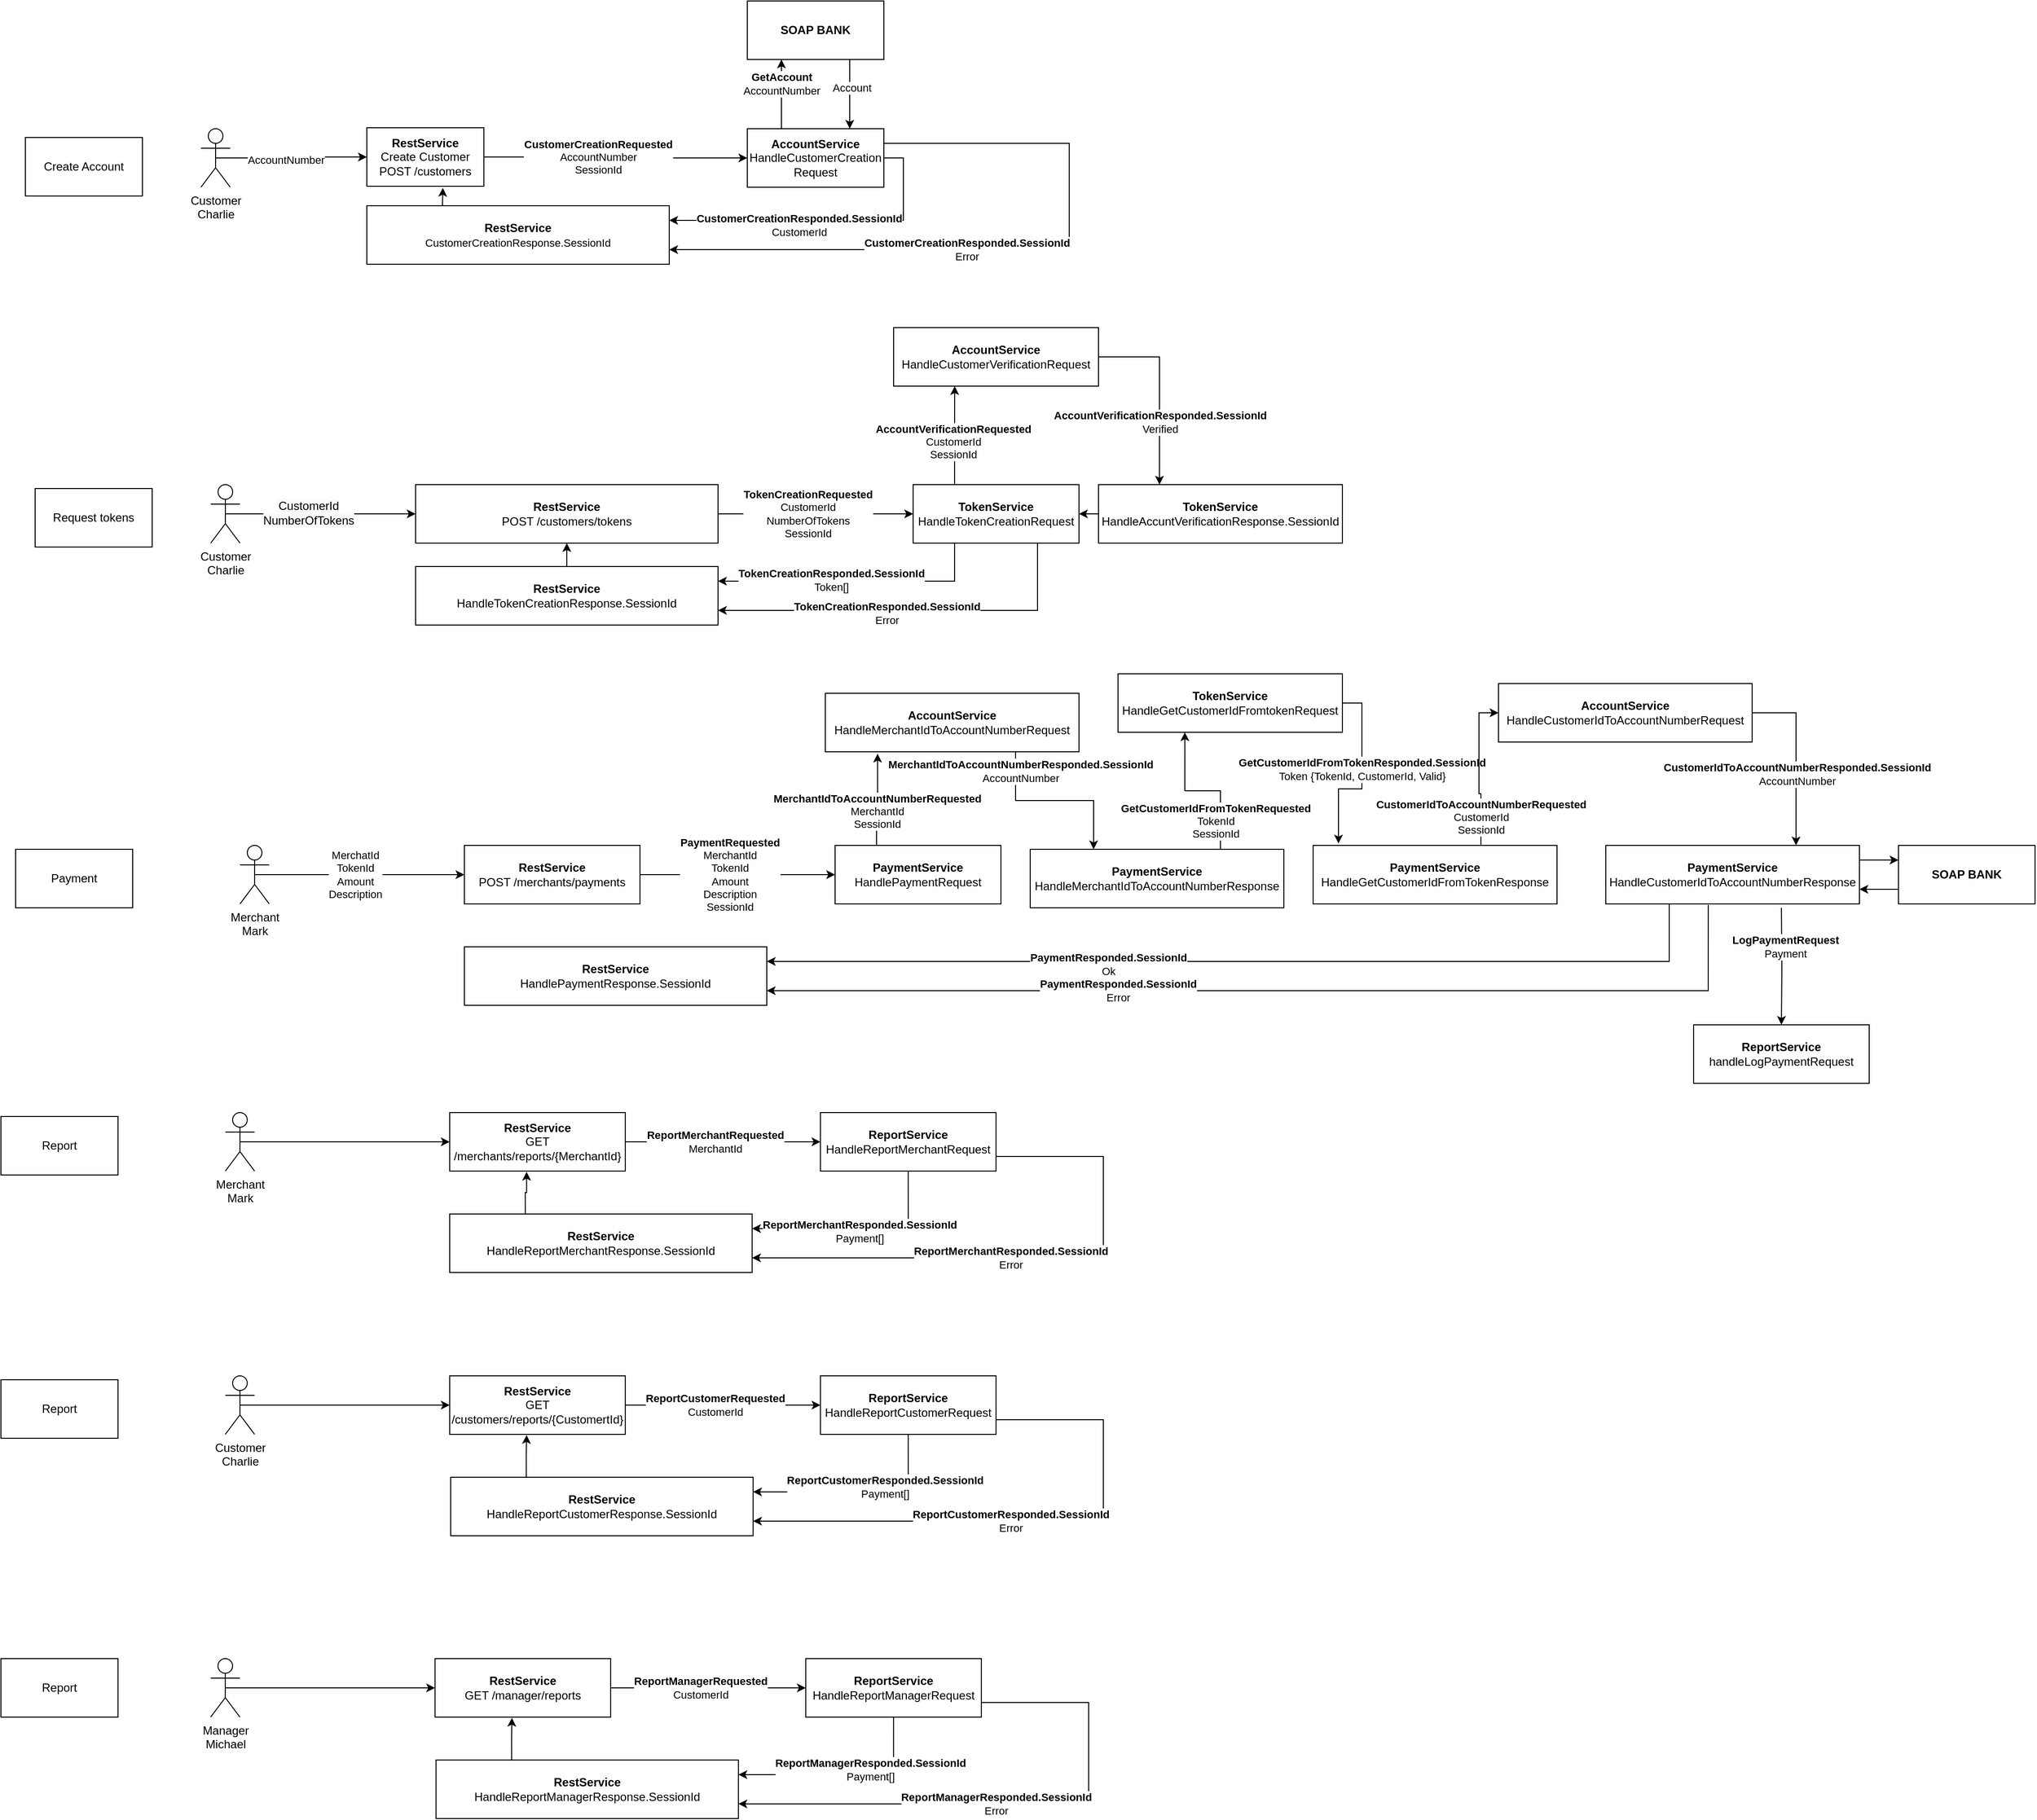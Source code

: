 <mxfile version="16.4.0" type="device" pages="2"><diagram id="B-tO2Gpn6sbbD3hpgvYy" name="Page-1"><mxGraphModel dx="2522" dy="901" grid="1" gridSize="10" guides="1" tooltips="1" connect="1" arrows="1" fold="1" page="1" pageScale="1" pageWidth="1100" pageHeight="850" math="0" shadow="0"><root><mxCell id="0"/><mxCell id="1" parent="0"/><mxCell id="RyTkmP72of4yGlejOALB-6" style="edgeStyle=orthogonalEdgeStyle;rounded=0;orthogonalLoop=1;jettySize=auto;html=1;exitX=0.5;exitY=0.5;exitDx=0;exitDy=0;exitPerimeter=0;entryX=0;entryY=0.5;entryDx=0;entryDy=0;" parent="1" source="RyTkmP72of4yGlejOALB-1" target="RyTkmP72of4yGlejOALB-5" edge="1"><mxGeometry relative="1" as="geometry"/></mxCell><mxCell id="RyTkmP72of4yGlejOALB-7" value="AccountNumber" style="edgeLabel;html=1;align=center;verticalAlign=middle;resizable=0;points=[];" parent="RyTkmP72of4yGlejOALB-6" vertex="1" connectable="0"><mxGeometry x="-0.08" y="-2" relative="1" as="geometry"><mxPoint as="offset"/></mxGeometry></mxCell><mxCell id="RyTkmP72of4yGlejOALB-1" value="Customer&lt;br&gt;Charlie" style="shape=umlActor;verticalLabelPosition=bottom;verticalAlign=top;html=1;outlineConnect=0;" parent="1" vertex="1"><mxGeometry x="-800" y="161" width="30" height="60" as="geometry"/></mxCell><mxCell id="RyTkmP72of4yGlejOALB-9" style="edgeStyle=orthogonalEdgeStyle;rounded=0;orthogonalLoop=1;jettySize=auto;html=1;exitX=1;exitY=0.5;exitDx=0;exitDy=0;entryX=0;entryY=0.5;entryDx=0;entryDy=0;" parent="1" source="RyTkmP72of4yGlejOALB-5" target="RyTkmP72of4yGlejOALB-8" edge="1"><mxGeometry relative="1" as="geometry"/></mxCell><mxCell id="RyTkmP72of4yGlejOALB-10" value="&lt;b&gt;CustomerCreationRequested&lt;/b&gt;&lt;br&gt;AccountNumber&lt;br&gt;SessionId" style="edgeLabel;html=1;align=center;verticalAlign=middle;resizable=0;points=[];" parent="RyTkmP72of4yGlejOALB-9" vertex="1" connectable="0"><mxGeometry x="-0.3" relative="1" as="geometry"><mxPoint x="22" as="offset"/></mxGeometry></mxCell><mxCell id="RyTkmP72of4yGlejOALB-5" value="&lt;b&gt;RestService&lt;/b&gt;&lt;br&gt;Create Customer&lt;br&gt;POST /customers" style="rounded=0;whiteSpace=wrap;html=1;" parent="1" vertex="1"><mxGeometry x="-630" y="160" width="120" height="60" as="geometry"/></mxCell><mxCell id="RyTkmP72of4yGlejOALB-12" style="edgeStyle=orthogonalEdgeStyle;rounded=0;orthogonalLoop=1;jettySize=auto;html=1;exitX=0.25;exitY=0;exitDx=0;exitDy=0;entryX=0.25;entryY=1;entryDx=0;entryDy=0;" parent="1" source="RyTkmP72of4yGlejOALB-8" target="RyTkmP72of4yGlejOALB-11" edge="1"><mxGeometry relative="1" as="geometry"/></mxCell><mxCell id="RyTkmP72of4yGlejOALB-14" value="&lt;b&gt;GetAccount&lt;/b&gt;&lt;br&gt;AccountNumber" style="edgeLabel;html=1;align=center;verticalAlign=middle;resizable=0;points=[];" parent="RyTkmP72of4yGlejOALB-12" vertex="1" connectable="0"><mxGeometry x="0.315" relative="1" as="geometry"><mxPoint as="offset"/></mxGeometry></mxCell><mxCell id="RyTkmP72of4yGlejOALB-16" style="edgeStyle=orthogonalEdgeStyle;rounded=0;orthogonalLoop=1;jettySize=auto;html=1;exitX=1;exitY=0.5;exitDx=0;exitDy=0;entryX=1;entryY=0.25;entryDx=0;entryDy=0;" parent="1" source="RyTkmP72of4yGlejOALB-8" target="RyTkmP72of4yGlejOALB-68" edge="1"><mxGeometry relative="1" as="geometry"><Array as="points"><mxPoint x="-80" y="191"/><mxPoint x="-80" y="255"/></Array></mxGeometry></mxCell><mxCell id="RyTkmP72of4yGlejOALB-17" value="&lt;b&gt;CustomerCreationResponded.SessionId&lt;br&gt;&lt;/b&gt;CustomerId" style="edgeLabel;html=1;align=center;verticalAlign=middle;resizable=0;points=[];" parent="RyTkmP72of4yGlejOALB-16" vertex="1" connectable="0"><mxGeometry x="0.179" y="5" relative="1" as="geometry"><mxPoint as="offset"/></mxGeometry></mxCell><mxCell id="RyTkmP72of4yGlejOALB-18" style="edgeStyle=orthogonalEdgeStyle;rounded=0;orthogonalLoop=1;jettySize=auto;html=1;exitX=1;exitY=0.25;exitDx=0;exitDy=0;entryX=1;entryY=0.75;entryDx=0;entryDy=0;" parent="1" source="RyTkmP72of4yGlejOALB-8" target="RyTkmP72of4yGlejOALB-68" edge="1"><mxGeometry relative="1" as="geometry"><Array as="points"><mxPoint x="90" y="176"/><mxPoint x="90" y="285"/></Array></mxGeometry></mxCell><mxCell id="RyTkmP72of4yGlejOALB-19" value="&lt;b&gt;CustomerCreationResponded.SessionId&lt;br&gt;&lt;/b&gt;Error" style="edgeLabel;html=1;align=center;verticalAlign=middle;resizable=0;points=[];" parent="RyTkmP72of4yGlejOALB-18" vertex="1" connectable="0"><mxGeometry x="0.168" y="-1" relative="1" as="geometry"><mxPoint x="10" y="1" as="offset"/></mxGeometry></mxCell><mxCell id="RyTkmP72of4yGlejOALB-8" value="&lt;b&gt;AccountService&lt;br&gt;&lt;/b&gt;HandleCustomerCreation&lt;br&gt;Request" style="rounded=0;whiteSpace=wrap;html=1;" parent="1" vertex="1"><mxGeometry x="-240" y="161" width="140" height="60" as="geometry"/></mxCell><mxCell id="RyTkmP72of4yGlejOALB-13" style="edgeStyle=orthogonalEdgeStyle;rounded=0;orthogonalLoop=1;jettySize=auto;html=1;exitX=0.75;exitY=1;exitDx=0;exitDy=0;entryX=0.75;entryY=0;entryDx=0;entryDy=0;" parent="1" source="RyTkmP72of4yGlejOALB-11" target="RyTkmP72of4yGlejOALB-8" edge="1"><mxGeometry relative="1" as="geometry"/></mxCell><mxCell id="RyTkmP72of4yGlejOALB-15" value="Account" style="edgeLabel;html=1;align=center;verticalAlign=middle;resizable=0;points=[];" parent="RyTkmP72of4yGlejOALB-13" vertex="1" connectable="0"><mxGeometry x="-0.202" y="2" relative="1" as="geometry"><mxPoint as="offset"/></mxGeometry></mxCell><mxCell id="RyTkmP72of4yGlejOALB-11" value="&lt;b&gt;SOAP BANK&lt;/b&gt;" style="rounded=0;whiteSpace=wrap;html=1;" parent="1" vertex="1"><mxGeometry x="-240" y="30" width="140" height="60" as="geometry"/></mxCell><mxCell id="RyTkmP72of4yGlejOALB-20" style="edgeStyle=orthogonalEdgeStyle;rounded=0;orthogonalLoop=1;jettySize=auto;html=1;exitX=0.5;exitY=0.5;exitDx=0;exitDy=0;exitPerimeter=0;entryX=0;entryY=0.5;entryDx=0;entryDy=0;" parent="1" source="RyTkmP72of4yGlejOALB-22" target="RyTkmP72of4yGlejOALB-25" edge="1"><mxGeometry relative="1" as="geometry"/></mxCell><mxCell id="RyTkmP72of4yGlejOALB-64" value="&lt;span style=&quot;font-size: 12px ; background-color: rgb(248 , 249 , 250)&quot;&gt;CustomerId&lt;br&gt;NumberOfTokens&lt;/span&gt;" style="edgeLabel;html=1;align=center;verticalAlign=middle;resizable=0;points=[];" parent="RyTkmP72of4yGlejOALB-20" vertex="1" connectable="0"><mxGeometry x="-0.134" y="1" relative="1" as="geometry"><mxPoint as="offset"/></mxGeometry></mxCell><mxCell id="RyTkmP72of4yGlejOALB-22" value="Customer&lt;br&gt;Charlie" style="shape=umlActor;verticalLabelPosition=bottom;verticalAlign=top;html=1;outlineConnect=0;" parent="1" vertex="1"><mxGeometry x="-790" y="526" width="30" height="60" as="geometry"/></mxCell><mxCell id="RyTkmP72of4yGlejOALB-23" style="edgeStyle=orthogonalEdgeStyle;rounded=0;orthogonalLoop=1;jettySize=auto;html=1;exitX=1;exitY=0.5;exitDx=0;exitDy=0;entryX=0;entryY=0.5;entryDx=0;entryDy=0;" parent="1" source="RyTkmP72of4yGlejOALB-25" target="RyTkmP72of4yGlejOALB-32" edge="1"><mxGeometry relative="1" as="geometry"/></mxCell><mxCell id="RyTkmP72of4yGlejOALB-24" value="&lt;b&gt;TokenCreationRequested&lt;/b&gt;&lt;br&gt;CustomerId&lt;br&gt;NumberOfTokens&lt;br&gt;SessionId" style="edgeLabel;html=1;align=center;verticalAlign=middle;resizable=0;points=[];" parent="RyTkmP72of4yGlejOALB-23" vertex="1" connectable="0"><mxGeometry x="-0.3" relative="1" as="geometry"><mxPoint x="22" as="offset"/></mxGeometry></mxCell><mxCell id="RyTkmP72of4yGlejOALB-25" value="&lt;b&gt;RestService&lt;br&gt;&lt;/b&gt;POST /customers/tokens" style="rounded=0;whiteSpace=wrap;html=1;" parent="1" vertex="1"><mxGeometry x="-580" y="526" width="310" height="60" as="geometry"/></mxCell><mxCell id="RyTkmP72of4yGlejOALB-39" style="edgeStyle=orthogonalEdgeStyle;rounded=0;orthogonalLoop=1;jettySize=auto;html=1;exitX=0.25;exitY=0;exitDx=0;exitDy=0;entryX=0.298;entryY=1;entryDx=0;entryDy=0;entryPerimeter=0;" parent="1" source="RyTkmP72of4yGlejOALB-32" target="RyTkmP72of4yGlejOALB-38" edge="1"><mxGeometry relative="1" as="geometry"/></mxCell><mxCell id="RyTkmP72of4yGlejOALB-40" value="&lt;b&gt;AccountVerificationRequest&lt;/b&gt;&lt;b&gt;ed&lt;/b&gt;&lt;br&gt;CustomerId&lt;br&gt;SessionId" style="edgeLabel;html=1;align=center;verticalAlign=middle;resizable=0;points=[];" parent="RyTkmP72of4yGlejOALB-39" vertex="1" connectable="0"><mxGeometry x="-0.276" y="2" relative="1" as="geometry"><mxPoint y="-8" as="offset"/></mxGeometry></mxCell><mxCell id="RyTkmP72of4yGlejOALB-43" style="edgeStyle=orthogonalEdgeStyle;rounded=0;orthogonalLoop=1;jettySize=auto;html=1;exitX=0.25;exitY=1;exitDx=0;exitDy=0;entryX=1;entryY=0.25;entryDx=0;entryDy=0;" parent="1" source="RyTkmP72of4yGlejOALB-32" target="RyTkmP72of4yGlejOALB-66" edge="1"><mxGeometry relative="1" as="geometry"/></mxCell><mxCell id="RyTkmP72of4yGlejOALB-44" value="&lt;b&gt;TokenCreationResponded.SessionId&lt;br&gt;&lt;/b&gt;Token[]" style="edgeLabel;html=1;align=center;verticalAlign=middle;resizable=0;points=[];" parent="RyTkmP72of4yGlejOALB-43" vertex="1" connectable="0"><mxGeometry x="0.181" y="-1" relative="1" as="geometry"><mxPoint as="offset"/></mxGeometry></mxCell><mxCell id="RyTkmP72of4yGlejOALB-45" style="edgeStyle=orthogonalEdgeStyle;rounded=0;orthogonalLoop=1;jettySize=auto;html=1;exitX=0.75;exitY=1;exitDx=0;exitDy=0;entryX=1;entryY=0.75;entryDx=0;entryDy=0;" parent="1" source="RyTkmP72of4yGlejOALB-32" target="RyTkmP72of4yGlejOALB-66" edge="1"><mxGeometry relative="1" as="geometry"><Array as="points"><mxPoint x="58" y="655"/></Array></mxGeometry></mxCell><mxCell id="RyTkmP72of4yGlejOALB-46" value="&lt;b&gt;TokenCreationResponded.SessionId&lt;br&gt;&lt;/b&gt;Error" style="edgeLabel;html=1;align=center;verticalAlign=middle;resizable=0;points=[];" parent="RyTkmP72of4yGlejOALB-45" vertex="1" connectable="0"><mxGeometry x="0.127" y="3" relative="1" as="geometry"><mxPoint as="offset"/></mxGeometry></mxCell><mxCell id="RyTkmP72of4yGlejOALB-32" value="&lt;b&gt;TokenService&lt;/b&gt;&lt;br&gt;HandleTokenCreationRequest" style="rounded=0;whiteSpace=wrap;html=1;" parent="1" vertex="1"><mxGeometry x="-70" y="526" width="170" height="60" as="geometry"/></mxCell><mxCell id="RyTkmP72of4yGlejOALB-36" value="Create Account" style="rounded=0;whiteSpace=wrap;html=1;" parent="1" vertex="1"><mxGeometry x="-980" y="170" width="120" height="60" as="geometry"/></mxCell><mxCell id="RyTkmP72of4yGlejOALB-37" value="Request tokens" style="rounded=0;whiteSpace=wrap;html=1;" parent="1" vertex="1"><mxGeometry x="-970" y="530" width="120" height="60" as="geometry"/></mxCell><mxCell id="RyTkmP72of4yGlejOALB-41" style="edgeStyle=orthogonalEdgeStyle;rounded=0;orthogonalLoop=1;jettySize=auto;html=1;exitX=1;exitY=0.5;exitDx=0;exitDy=0;entryX=0.25;entryY=0;entryDx=0;entryDy=0;" parent="1" source="RyTkmP72of4yGlejOALB-38" target="RyTkmP72of4yGlejOALB-70" edge="1"><mxGeometry relative="1" as="geometry"/></mxCell><mxCell id="RyTkmP72of4yGlejOALB-42" value="&lt;b&gt;AccountVerificationResponded.SessionId&lt;br&gt;&lt;/b&gt;Verified" style="edgeLabel;html=1;align=center;verticalAlign=middle;resizable=0;points=[];" parent="RyTkmP72of4yGlejOALB-41" vertex="1" connectable="0"><mxGeometry x="-0.356" y="2" relative="1" as="geometry"><mxPoint x="-2" y="67" as="offset"/></mxGeometry></mxCell><mxCell id="RyTkmP72of4yGlejOALB-38" value="&lt;b&gt;AccountService&lt;/b&gt;&lt;br&gt;HandleCustomerVerificationRequest" style="rounded=0;whiteSpace=wrap;html=1;" parent="1" vertex="1"><mxGeometry x="-90" y="365" width="210" height="60" as="geometry"/></mxCell><mxCell id="RyTkmP72of4yGlejOALB-47" style="edgeStyle=orthogonalEdgeStyle;rounded=0;orthogonalLoop=1;jettySize=auto;html=1;exitX=0.5;exitY=0.5;exitDx=0;exitDy=0;exitPerimeter=0;entryX=0;entryY=0.5;entryDx=0;entryDy=0;" parent="1" source="RyTkmP72of4yGlejOALB-48" target="RyTkmP72of4yGlejOALB-51" edge="1"><mxGeometry relative="1" as="geometry"/></mxCell><mxCell id="RyTkmP72of4yGlejOALB-63" value="MerchatId&lt;br&gt;TokenId&lt;br&gt;Amount&lt;br&gt;Description" style="edgeLabel;html=1;align=center;verticalAlign=middle;resizable=0;points=[];" parent="RyTkmP72of4yGlejOALB-47" vertex="1" connectable="0"><mxGeometry x="-0.046" relative="1" as="geometry"><mxPoint as="offset"/></mxGeometry></mxCell><mxCell id="RyTkmP72of4yGlejOALB-48" value="Merchant&lt;br&gt;Mark" style="shape=umlActor;verticalLabelPosition=bottom;verticalAlign=top;html=1;outlineConnect=0;" parent="1" vertex="1"><mxGeometry x="-760" y="896" width="30" height="60" as="geometry"/></mxCell><mxCell id="RyTkmP72of4yGlejOALB-49" style="edgeStyle=orthogonalEdgeStyle;rounded=0;orthogonalLoop=1;jettySize=auto;html=1;exitX=1;exitY=0.5;exitDx=0;exitDy=0;entryX=0;entryY=0.5;entryDx=0;entryDy=0;" parent="1" source="RyTkmP72of4yGlejOALB-51" target="RyTkmP72of4yGlejOALB-58" edge="1"><mxGeometry relative="1" as="geometry"/></mxCell><mxCell id="RyTkmP72of4yGlejOALB-50" value="&lt;b&gt;PaymentRequest&lt;/b&gt;&lt;b&gt;ed&lt;/b&gt;&lt;br&gt;MerchantId&lt;br&gt;TokenId&lt;br&gt;Amount&lt;br&gt;Description&lt;br&gt;SessionId" style="edgeLabel;html=1;align=center;verticalAlign=middle;resizable=0;points=[];" parent="RyTkmP72of4yGlejOALB-49" vertex="1" connectable="0"><mxGeometry x="-0.3" relative="1" as="geometry"><mxPoint x="22" as="offset"/></mxGeometry></mxCell><mxCell id="RyTkmP72of4yGlejOALB-51" value="&lt;b&gt;RestService&lt;br&gt;&lt;/b&gt;POST /merchants/payments" style="rounded=0;whiteSpace=wrap;html=1;" parent="1" vertex="1"><mxGeometry x="-530" y="896" width="180" height="60" as="geometry"/></mxCell><mxCell id="RyTkmP72of4yGlejOALB-52" style="edgeStyle=orthogonalEdgeStyle;rounded=0;orthogonalLoop=1;jettySize=auto;html=1;entryX=0.298;entryY=1;entryDx=0;entryDy=0;entryPerimeter=0;exitX=0.75;exitY=0;exitDx=0;exitDy=0;" parent="1" source="RyTkmP72of4yGlejOALB-113" target="RyTkmP72of4yGlejOALB-62" edge="1"><mxGeometry relative="1" as="geometry"><mxPoint x="80" y="790" as="sourcePoint"/></mxGeometry></mxCell><mxCell id="RyTkmP72of4yGlejOALB-53" value="&lt;b&gt;GetCustomerIdFromTokenRequest&lt;/b&gt;&lt;b&gt;ed&lt;/b&gt;&lt;br&gt;TokenId&lt;br&gt;SessionId" style="edgeLabel;html=1;align=center;verticalAlign=middle;resizable=0;points=[];" parent="RyTkmP72of4yGlejOALB-52" vertex="1" connectable="0"><mxGeometry x="-0.276" y="2" relative="1" as="geometry"><mxPoint x="-3" y="27" as="offset"/></mxGeometry></mxCell><mxCell id="RyTkmP72of4yGlejOALB-114" style="edgeStyle=orthogonalEdgeStyle;rounded=0;orthogonalLoop=1;jettySize=auto;html=1;exitX=0.25;exitY=0;exitDx=0;exitDy=0;entryX=0.206;entryY=1.033;entryDx=0;entryDy=0;entryPerimeter=0;" parent="1" source="RyTkmP72of4yGlejOALB-58" target="RyTkmP72of4yGlejOALB-112" edge="1"><mxGeometry relative="1" as="geometry"/></mxCell><mxCell id="RyTkmP72of4yGlejOALB-115" value="&lt;b&gt;MerchantIdToAccountNumberRequest&lt;/b&gt;&lt;b&gt;ed&lt;/b&gt;&lt;br&gt;MerchantId&lt;br&gt;SessionId" style="edgeLabel;html=1;align=center;verticalAlign=middle;resizable=0;points=[];" parent="RyTkmP72of4yGlejOALB-114" vertex="1" connectable="0"><mxGeometry x="-0.256" relative="1" as="geometry"><mxPoint as="offset"/></mxGeometry></mxCell><mxCell id="RyTkmP72of4yGlejOALB-58" value="&lt;b&gt;PaymentService&lt;/b&gt;&lt;br&gt;HandlePaymentRequest" style="rounded=0;whiteSpace=wrap;html=1;" parent="1" vertex="1"><mxGeometry x="-150" y="896" width="170" height="60" as="geometry"/></mxCell><mxCell id="RyTkmP72of4yGlejOALB-59" value="Payment" style="rounded=0;whiteSpace=wrap;html=1;" parent="1" vertex="1"><mxGeometry x="-990" y="900" width="120" height="60" as="geometry"/></mxCell><mxCell id="RyTkmP72of4yGlejOALB-60" style="edgeStyle=orthogonalEdgeStyle;rounded=0;orthogonalLoop=1;jettySize=auto;html=1;exitX=1;exitY=0.5;exitDx=0;exitDy=0;entryX=0.104;entryY=-0.033;entryDx=0;entryDy=0;entryPerimeter=0;" parent="1" source="RyTkmP72of4yGlejOALB-62" target="RyTkmP72of4yGlejOALB-65" edge="1"><mxGeometry relative="1" as="geometry"><mxPoint x="160" y="900" as="targetPoint"/></mxGeometry></mxCell><mxCell id="RyTkmP72of4yGlejOALB-61" value="&lt;b&gt;GetCustomerIdFromTokenResponded.SessionId&lt;br&gt;&lt;/b&gt;Token {TokenId, CustomerId, Valid}" style="edgeLabel;html=1;align=center;verticalAlign=middle;resizable=0;points=[];" parent="RyTkmP72of4yGlejOALB-60" vertex="1" connectable="0"><mxGeometry x="-0.356" y="2" relative="1" as="geometry"><mxPoint x="-2" y="27" as="offset"/></mxGeometry></mxCell><mxCell id="RyTkmP72of4yGlejOALB-62" value="&lt;b&gt;TokenService&lt;/b&gt;&lt;br&gt;HandleGetCustomerIdFromtokenRequest" style="rounded=0;whiteSpace=wrap;html=1;" parent="1" vertex="1"><mxGeometry x="140" y="720" width="230" height="60" as="geometry"/></mxCell><mxCell id="RyTkmP72of4yGlejOALB-77" style="edgeStyle=orthogonalEdgeStyle;rounded=0;orthogonalLoop=1;jettySize=auto;html=1;exitX=0.25;exitY=1;exitDx=0;exitDy=0;entryX=1;entryY=0.25;entryDx=0;entryDy=0;" parent="1" source="RyTkmP72of4yGlejOALB-107" target="RyTkmP72of4yGlejOALB-76" edge="1"><mxGeometry relative="1" as="geometry"/></mxCell><mxCell id="RyTkmP72of4yGlejOALB-78" value="&lt;b&gt;Payment&lt;/b&gt;&lt;b&gt;Responded&lt;/b&gt;&lt;b&gt;.SessionId&lt;br&gt;&lt;/b&gt;Ok" style="edgeLabel;html=1;align=center;verticalAlign=middle;resizable=0;points=[];" parent="RyTkmP72of4yGlejOALB-77" vertex="1" connectable="0"><mxGeometry x="0.289" y="3" relative="1" as="geometry"><mxPoint as="offset"/></mxGeometry></mxCell><mxCell id="RyTkmP72of4yGlejOALB-79" style="edgeStyle=orthogonalEdgeStyle;rounded=0;orthogonalLoop=1;jettySize=auto;html=1;exitX=0.404;exitY=1.017;exitDx=0;exitDy=0;entryX=1;entryY=0.75;entryDx=0;entryDy=0;exitPerimeter=0;" parent="1" source="RyTkmP72of4yGlejOALB-107" target="RyTkmP72of4yGlejOALB-76" edge="1"><mxGeometry relative="1" as="geometry"/></mxCell><mxCell id="RyTkmP72of4yGlejOALB-80" value="&lt;b&gt;Payment&lt;/b&gt;&lt;b&gt;Responded&lt;/b&gt;&lt;b&gt;.SessionId&lt;br&gt;&lt;/b&gt;Error" style="edgeLabel;html=1;align=center;verticalAlign=middle;resizable=0;points=[];" parent="RyTkmP72of4yGlejOALB-79" vertex="1" connectable="0"><mxGeometry x="0.476" relative="1" as="geometry"><mxPoint x="84" as="offset"/></mxGeometry></mxCell><mxCell id="RyTkmP72of4yGlejOALB-104" style="edgeStyle=orthogonalEdgeStyle;rounded=0;orthogonalLoop=1;jettySize=auto;html=1;exitX=0.75;exitY=0;exitDx=0;exitDy=0;entryX=0;entryY=0.5;entryDx=0;entryDy=0;" parent="1" source="RyTkmP72of4yGlejOALB-65" target="RyTkmP72of4yGlejOALB-103" edge="1"><mxGeometry relative="1" as="geometry"><Array as="points"><mxPoint x="512" y="843"/><mxPoint x="510" y="843"/><mxPoint x="510" y="760"/></Array></mxGeometry></mxCell><mxCell id="RyTkmP72of4yGlejOALB-118" value="&lt;b&gt;CustomerIdToAccountNumberRequest&lt;/b&gt;&lt;b&gt;ed&lt;/b&gt;&lt;br&gt;CustomerId&lt;br&gt;SessionId" style="edgeLabel;html=1;align=center;verticalAlign=middle;resizable=0;points=[];" parent="RyTkmP72of4yGlejOALB-104" vertex="1" connectable="0"><mxGeometry x="-0.206" relative="1" as="geometry"><mxPoint y="24" as="offset"/></mxGeometry></mxCell><mxCell id="RyTkmP72of4yGlejOALB-65" value="&lt;b&gt;PaymentService&lt;/b&gt;&lt;br&gt;HandleGetCustomerIdFromTokenResponse" style="rounded=0;whiteSpace=wrap;html=1;" parent="1" vertex="1"><mxGeometry x="340" y="896" width="250" height="60" as="geometry"/></mxCell><mxCell id="RyTkmP72of4yGlejOALB-67" style="edgeStyle=orthogonalEdgeStyle;rounded=0;orthogonalLoop=1;jettySize=auto;html=1;exitX=0.5;exitY=0;exitDx=0;exitDy=0;entryX=0.5;entryY=1;entryDx=0;entryDy=0;" parent="1" source="RyTkmP72of4yGlejOALB-66" target="RyTkmP72of4yGlejOALB-25" edge="1"><mxGeometry relative="1" as="geometry"/></mxCell><mxCell id="RyTkmP72of4yGlejOALB-66" value="&lt;b&gt;RestService&lt;br&gt;&lt;/b&gt;HandleTokenCreationResponse.SessionId" style="rounded=0;whiteSpace=wrap;html=1;" parent="1" vertex="1"><mxGeometry x="-580" y="610" width="310" height="60" as="geometry"/></mxCell><mxCell id="RyTkmP72of4yGlejOALB-69" style="edgeStyle=orthogonalEdgeStyle;rounded=0;orthogonalLoop=1;jettySize=auto;html=1;exitX=0.25;exitY=0;exitDx=0;exitDy=0;entryX=0.65;entryY=1.028;entryDx=0;entryDy=0;entryPerimeter=0;" parent="1" source="RyTkmP72of4yGlejOALB-68" target="RyTkmP72of4yGlejOALB-5" edge="1"><mxGeometry relative="1" as="geometry"/></mxCell><mxCell id="RyTkmP72of4yGlejOALB-68" value="&lt;b&gt;RestService&lt;br&gt;&lt;/b&gt;&lt;span style=&quot;font-size: 11px ; background-color: rgb(255 , 255 , 255)&quot;&gt;CustomerCreation&lt;/span&gt;&lt;span style=&quot;font-size: 11px ; background-color: rgb(255 , 255 , 255)&quot;&gt;Response.SessionId&lt;/span&gt;" style="rounded=0;whiteSpace=wrap;html=1;" parent="1" vertex="1"><mxGeometry x="-630" y="240" width="310" height="60" as="geometry"/></mxCell><mxCell id="RyTkmP72of4yGlejOALB-71" style="edgeStyle=orthogonalEdgeStyle;rounded=0;orthogonalLoop=1;jettySize=auto;html=1;exitX=0;exitY=0.5;exitDx=0;exitDy=0;entryX=1;entryY=0.5;entryDx=0;entryDy=0;" parent="1" source="RyTkmP72of4yGlejOALB-70" target="RyTkmP72of4yGlejOALB-32" edge="1"><mxGeometry relative="1" as="geometry"/></mxCell><mxCell id="RyTkmP72of4yGlejOALB-70" value="&lt;b&gt;TokenService&lt;/b&gt;&lt;br&gt;HandleAccuntVerificationResponse.SessionId" style="rounded=0;whiteSpace=wrap;html=1;" parent="1" vertex="1"><mxGeometry x="120" y="526" width="250" height="60" as="geometry"/></mxCell><mxCell id="RyTkmP72of4yGlejOALB-124" style="edgeStyle=orthogonalEdgeStyle;rounded=0;orthogonalLoop=1;jettySize=auto;html=1;exitX=0;exitY=0.75;exitDx=0;exitDy=0;entryX=1;entryY=0.75;entryDx=0;entryDy=0;" parent="1" source="RyTkmP72of4yGlejOALB-72" target="RyTkmP72of4yGlejOALB-107" edge="1"><mxGeometry relative="1" as="geometry"/></mxCell><mxCell id="RyTkmP72of4yGlejOALB-72" value="&lt;b&gt;SOAP BANK&lt;/b&gt;" style="rounded=0;whiteSpace=wrap;html=1;" parent="1" vertex="1"><mxGeometry x="940" y="896" width="140" height="60" as="geometry"/></mxCell><mxCell id="RyTkmP72of4yGlejOALB-76" value="&lt;b&gt;RestService&lt;br&gt;&lt;/b&gt;HandlePaymentResponse.SessionId" style="rounded=0;whiteSpace=wrap;html=1;" parent="1" vertex="1"><mxGeometry x="-530" y="1000" width="310" height="60" as="geometry"/></mxCell><mxCell id="RyTkmP72of4yGlejOALB-81" style="edgeStyle=orthogonalEdgeStyle;rounded=0;orthogonalLoop=1;jettySize=auto;html=1;exitX=0.5;exitY=0.5;exitDx=0;exitDy=0;exitPerimeter=0;entryX=0;entryY=0.5;entryDx=0;entryDy=0;" parent="1" source="RyTkmP72of4yGlejOALB-83" target="RyTkmP72of4yGlejOALB-86" edge="1"><mxGeometry relative="1" as="geometry"/></mxCell><mxCell id="RyTkmP72of4yGlejOALB-83" value="Merchant&lt;br&gt;Mark" style="shape=umlActor;verticalLabelPosition=bottom;verticalAlign=top;html=1;outlineConnect=0;" parent="1" vertex="1"><mxGeometry x="-775.05" y="1170" width="30" height="60" as="geometry"/></mxCell><mxCell id="RyTkmP72of4yGlejOALB-84" style="edgeStyle=orthogonalEdgeStyle;rounded=0;orthogonalLoop=1;jettySize=auto;html=1;exitX=1;exitY=0.5;exitDx=0;exitDy=0;entryX=0;entryY=0.5;entryDx=0;entryDy=0;" parent="1" source="RyTkmP72of4yGlejOALB-86" target="RyTkmP72of4yGlejOALB-89" edge="1"><mxGeometry relative="1" as="geometry"/></mxCell><mxCell id="RyTkmP72of4yGlejOALB-85" value="&lt;b&gt;ReportMerchantRequested&lt;/b&gt;&lt;br&gt;MerchantId" style="edgeLabel;html=1;align=center;verticalAlign=middle;resizable=0;points=[];" parent="RyTkmP72of4yGlejOALB-84" vertex="1" connectable="0"><mxGeometry x="-0.3" relative="1" as="geometry"><mxPoint x="22" as="offset"/></mxGeometry></mxCell><mxCell id="RyTkmP72of4yGlejOALB-86" value="&lt;b&gt;RestService&lt;br&gt;&lt;/b&gt;GET /merchants/reports/{MerchantId}" style="rounded=0;whiteSpace=wrap;html=1;" parent="1" vertex="1"><mxGeometry x="-545.05" y="1170" width="180" height="60" as="geometry"/></mxCell><mxCell id="RyTkmP72of4yGlejOALB-89" value="&lt;b&gt;ReportService&lt;/b&gt;&lt;br&gt;HandleReportMerchantRequest" style="rounded=0;whiteSpace=wrap;html=1;" parent="1" vertex="1"><mxGeometry x="-165.05" y="1170" width="180" height="60" as="geometry"/></mxCell><mxCell id="RyTkmP72of4yGlejOALB-90" value="Report" style="rounded=0;whiteSpace=wrap;html=1;" parent="1" vertex="1"><mxGeometry x="-1005.05" y="1174" width="120" height="60" as="geometry"/></mxCell><mxCell id="RyTkmP72of4yGlejOALB-95" style="edgeStyle=orthogonalEdgeStyle;rounded=0;orthogonalLoop=1;jettySize=auto;html=1;exitX=0.5;exitY=1;exitDx=0;exitDy=0;entryX=1;entryY=0.25;entryDx=0;entryDy=0;" parent="1" source="RyTkmP72of4yGlejOALB-89" target="RyTkmP72of4yGlejOALB-102" edge="1"><mxGeometry relative="1" as="geometry"><mxPoint x="102.45" y="1230" as="sourcePoint"/></mxGeometry></mxCell><mxCell id="RyTkmP72of4yGlejOALB-96" value="&lt;b&gt;ReportMerchantResponded.SessionId&lt;br&gt;&lt;/b&gt;Payment[]" style="edgeLabel;html=1;align=center;verticalAlign=middle;resizable=0;points=[];" parent="RyTkmP72of4yGlejOALB-95" vertex="1" connectable="0"><mxGeometry x="0.289" y="3" relative="1" as="geometry"><mxPoint x="32" as="offset"/></mxGeometry></mxCell><mxCell id="RyTkmP72of4yGlejOALB-97" style="edgeStyle=orthogonalEdgeStyle;rounded=0;orthogonalLoop=1;jettySize=auto;html=1;exitX=1;exitY=0.75;exitDx=0;exitDy=0;entryX=1;entryY=0.75;entryDx=0;entryDy=0;" parent="1" source="RyTkmP72of4yGlejOALB-89" target="RyTkmP72of4yGlejOALB-102" edge="1"><mxGeometry relative="1" as="geometry"><mxPoint x="197.45" y="1230" as="sourcePoint"/><Array as="points"><mxPoint x="124.95" y="1215"/><mxPoint x="124.95" y="1319"/></Array></mxGeometry></mxCell><mxCell id="RyTkmP72of4yGlejOALB-98" value="&lt;b&gt;ReportMerchantResponded&lt;/b&gt;&lt;b&gt;.SessionId&lt;/b&gt;&lt;b&gt;&lt;br&gt;&lt;/b&gt;Error" style="edgeLabel;html=1;align=center;verticalAlign=middle;resizable=0;points=[];" parent="RyTkmP72of4yGlejOALB-97" vertex="1" connectable="0"><mxGeometry x="0.476" relative="1" as="geometry"><mxPoint x="114" as="offset"/></mxGeometry></mxCell><mxCell id="RyTkmP72of4yGlejOALB-121" style="edgeStyle=orthogonalEdgeStyle;rounded=0;orthogonalLoop=1;jettySize=auto;html=1;exitX=0.25;exitY=0;exitDx=0;exitDy=0;entryX=0.438;entryY=1.012;entryDx=0;entryDy=0;entryPerimeter=0;" parent="1" source="RyTkmP72of4yGlejOALB-102" target="RyTkmP72of4yGlejOALB-86" edge="1"><mxGeometry relative="1" as="geometry"/></mxCell><mxCell id="RyTkmP72of4yGlejOALB-102" value="&lt;b&gt;RestService&lt;br&gt;&lt;/b&gt;HandleReportMerchantResponse.SessionId" style="rounded=0;whiteSpace=wrap;html=1;" parent="1" vertex="1"><mxGeometry x="-545.05" y="1274" width="310" height="60" as="geometry"/></mxCell><mxCell id="RyTkmP72of4yGlejOALB-109" style="edgeStyle=orthogonalEdgeStyle;rounded=0;orthogonalLoop=1;jettySize=auto;html=1;exitX=1;exitY=0.5;exitDx=0;exitDy=0;entryX=0.75;entryY=0;entryDx=0;entryDy=0;" parent="1" source="RyTkmP72of4yGlejOALB-103" target="RyTkmP72of4yGlejOALB-107" edge="1"><mxGeometry relative="1" as="geometry"/></mxCell><mxCell id="RyTkmP72of4yGlejOALB-120" value="&lt;b&gt;CustomerIdToAccountNumberResponded.SessionId&lt;br&gt;&lt;/b&gt;AccountNumber" style="edgeLabel;html=1;align=center;verticalAlign=middle;resizable=0;points=[];" parent="RyTkmP72of4yGlejOALB-109" vertex="1" connectable="0"><mxGeometry x="0.189" y="1" relative="1" as="geometry"><mxPoint as="offset"/></mxGeometry></mxCell><mxCell id="RyTkmP72of4yGlejOALB-103" value="&lt;b&gt;AccountService&lt;/b&gt;&lt;br&gt;HandleCustomerIdToAccountNumberRequest" style="rounded=0;whiteSpace=wrap;html=1;" parent="1" vertex="1"><mxGeometry x="530" y="730" width="260" height="60" as="geometry"/></mxCell><mxCell id="RyTkmP72of4yGlejOALB-122" style="edgeStyle=orthogonalEdgeStyle;rounded=0;orthogonalLoop=1;jettySize=auto;html=1;exitX=1;exitY=0.25;exitDx=0;exitDy=0;entryX=0;entryY=0.25;entryDx=0;entryDy=0;" parent="1" source="RyTkmP72of4yGlejOALB-107" target="RyTkmP72of4yGlejOALB-72" edge="1"><mxGeometry relative="1" as="geometry"/></mxCell><mxCell id="28tfeiuBdPGXg7ljLhL7-31" style="edgeStyle=orthogonalEdgeStyle;rounded=0;orthogonalLoop=1;jettySize=auto;html=1;" edge="1" parent="1" target="28tfeiuBdPGXg7ljLhL7-30"><mxGeometry relative="1" as="geometry"><mxPoint x="820" y="960" as="sourcePoint"/></mxGeometry></mxCell><mxCell id="28tfeiuBdPGXg7ljLhL7-32" value="&lt;b&gt;LogPaymentRequest&lt;/b&gt;&lt;br&gt;Payment" style="edgeLabel;html=1;align=center;verticalAlign=middle;resizable=0;points=[];" vertex="1" connectable="0" parent="28tfeiuBdPGXg7ljLhL7-31"><mxGeometry x="-0.333" y="3" relative="1" as="geometry"><mxPoint as="offset"/></mxGeometry></mxCell><mxCell id="RyTkmP72of4yGlejOALB-107" value="&lt;b&gt;PaymentService&lt;/b&gt;&lt;br&gt;HandleCustomerIdToAccountNumberResponse" style="rounded=0;whiteSpace=wrap;html=1;" parent="1" vertex="1"><mxGeometry x="640" y="896" width="260" height="60" as="geometry"/></mxCell><mxCell id="RyTkmP72of4yGlejOALB-116" style="edgeStyle=orthogonalEdgeStyle;rounded=0;orthogonalLoop=1;jettySize=auto;html=1;exitX=0.75;exitY=1;exitDx=0;exitDy=0;entryX=0.25;entryY=0;entryDx=0;entryDy=0;" parent="1" source="RyTkmP72of4yGlejOALB-112" target="RyTkmP72of4yGlejOALB-113" edge="1"><mxGeometry relative="1" as="geometry"/></mxCell><mxCell id="RyTkmP72of4yGlejOALB-117" value="&lt;b&gt;MerchantIdToAccountNumberResponded.SessionId&lt;br&gt;&lt;/b&gt;AccountNumber" style="edgeLabel;html=1;align=center;verticalAlign=middle;resizable=0;points=[];" parent="RyTkmP72of4yGlejOALB-116" vertex="1" connectable="0"><mxGeometry x="-0.069" y="-2" relative="1" as="geometry"><mxPoint x="-29" y="-32" as="offset"/></mxGeometry></mxCell><mxCell id="RyTkmP72of4yGlejOALB-112" value="&lt;b&gt;AccountService&lt;/b&gt;&lt;br&gt;HandleMerchantIdToAccountNumberRequest" style="rounded=0;whiteSpace=wrap;html=1;" parent="1" vertex="1"><mxGeometry x="-160" y="740" width="260" height="60" as="geometry"/></mxCell><mxCell id="RyTkmP72of4yGlejOALB-113" value="&lt;b&gt;PaymentService&lt;/b&gt;&lt;br&gt;HandleMerchantIdToAccountNumberResponse" style="rounded=0;whiteSpace=wrap;html=1;" parent="1" vertex="1"><mxGeometry x="50" y="900" width="260" height="60" as="geometry"/></mxCell><mxCell id="28tfeiuBdPGXg7ljLhL7-1" style="edgeStyle=orthogonalEdgeStyle;rounded=0;orthogonalLoop=1;jettySize=auto;html=1;exitX=0.5;exitY=0.5;exitDx=0;exitDy=0;exitPerimeter=0;entryX=0;entryY=0.5;entryDx=0;entryDy=0;" edge="1" parent="1" source="28tfeiuBdPGXg7ljLhL7-2" target="28tfeiuBdPGXg7ljLhL7-5"><mxGeometry relative="1" as="geometry"/></mxCell><mxCell id="28tfeiuBdPGXg7ljLhL7-2" value="Customer&lt;br&gt;Charlie" style="shape=umlActor;verticalLabelPosition=bottom;verticalAlign=top;html=1;outlineConnect=0;" vertex="1" parent="1"><mxGeometry x="-775.05" y="1440" width="30" height="60" as="geometry"/></mxCell><mxCell id="28tfeiuBdPGXg7ljLhL7-3" style="edgeStyle=orthogonalEdgeStyle;rounded=0;orthogonalLoop=1;jettySize=auto;html=1;exitX=1;exitY=0.5;exitDx=0;exitDy=0;entryX=0;entryY=0.5;entryDx=0;entryDy=0;" edge="1" parent="1" source="28tfeiuBdPGXg7ljLhL7-5" target="28tfeiuBdPGXg7ljLhL7-6"><mxGeometry relative="1" as="geometry"/></mxCell><mxCell id="28tfeiuBdPGXg7ljLhL7-4" value="&lt;b&gt;ReportCustomerRequested&lt;/b&gt;&lt;br&gt;CustomerId" style="edgeLabel;html=1;align=center;verticalAlign=middle;resizable=0;points=[];" vertex="1" connectable="0" parent="28tfeiuBdPGXg7ljLhL7-3"><mxGeometry x="-0.3" relative="1" as="geometry"><mxPoint x="22" as="offset"/></mxGeometry></mxCell><mxCell id="28tfeiuBdPGXg7ljLhL7-5" value="&lt;b&gt;RestService&lt;br&gt;&lt;/b&gt;GET /customers/reports/{CustomertId}" style="rounded=0;whiteSpace=wrap;html=1;" vertex="1" parent="1"><mxGeometry x="-545.05" y="1440" width="180" height="60" as="geometry"/></mxCell><mxCell id="28tfeiuBdPGXg7ljLhL7-6" value="&lt;b&gt;ReportService&lt;/b&gt;&lt;br&gt;HandleReportCustomerRequest" style="rounded=0;whiteSpace=wrap;html=1;" vertex="1" parent="1"><mxGeometry x="-165.05" y="1440" width="180" height="60" as="geometry"/></mxCell><mxCell id="28tfeiuBdPGXg7ljLhL7-7" value="Report" style="rounded=0;whiteSpace=wrap;html=1;" vertex="1" parent="1"><mxGeometry x="-1005.05" y="1444" width="120" height="60" as="geometry"/></mxCell><mxCell id="28tfeiuBdPGXg7ljLhL7-8" style="edgeStyle=orthogonalEdgeStyle;rounded=0;orthogonalLoop=1;jettySize=auto;html=1;exitX=0.5;exitY=1;exitDx=0;exitDy=0;entryX=1;entryY=0.25;entryDx=0;entryDy=0;" edge="1" parent="1" source="28tfeiuBdPGXg7ljLhL7-6" target="28tfeiuBdPGXg7ljLhL7-13"><mxGeometry relative="1" as="geometry"><mxPoint x="102.45" y="1500" as="sourcePoint"/></mxGeometry></mxCell><mxCell id="28tfeiuBdPGXg7ljLhL7-9" value="&lt;b&gt;ReportCustomerResponded.SessionId&lt;br&gt;&lt;/b&gt;Payment[]" style="edgeLabel;html=1;align=center;verticalAlign=middle;resizable=0;points=[];" vertex="1" connectable="0" parent="28tfeiuBdPGXg7ljLhL7-8"><mxGeometry x="0.289" y="3" relative="1" as="geometry"><mxPoint x="57" y="-8" as="offset"/></mxGeometry></mxCell><mxCell id="28tfeiuBdPGXg7ljLhL7-10" style="edgeStyle=orthogonalEdgeStyle;rounded=0;orthogonalLoop=1;jettySize=auto;html=1;exitX=1;exitY=0.75;exitDx=0;exitDy=0;entryX=1;entryY=0.75;entryDx=0;entryDy=0;" edge="1" parent="1" source="28tfeiuBdPGXg7ljLhL7-6" target="28tfeiuBdPGXg7ljLhL7-13"><mxGeometry relative="1" as="geometry"><mxPoint x="197.45" y="1500" as="sourcePoint"/><Array as="points"><mxPoint x="124.95" y="1485"/><mxPoint x="124.95" y="1589"/></Array></mxGeometry></mxCell><mxCell id="28tfeiuBdPGXg7ljLhL7-11" value="&lt;b&gt;ReportCustomerResponded&lt;/b&gt;&lt;b&gt;.SessionId&lt;br&gt;&lt;/b&gt;Error" style="edgeLabel;html=1;align=center;verticalAlign=middle;resizable=0;points=[];" vertex="1" connectable="0" parent="28tfeiuBdPGXg7ljLhL7-10"><mxGeometry x="0.476" relative="1" as="geometry"><mxPoint x="114" as="offset"/></mxGeometry></mxCell><mxCell id="28tfeiuBdPGXg7ljLhL7-12" style="edgeStyle=orthogonalEdgeStyle;rounded=0;orthogonalLoop=1;jettySize=auto;html=1;exitX=0.25;exitY=0;exitDx=0;exitDy=0;entryX=0.438;entryY=1.012;entryDx=0;entryDy=0;entryPerimeter=0;" edge="1" parent="1" source="28tfeiuBdPGXg7ljLhL7-13" target="28tfeiuBdPGXg7ljLhL7-5"><mxGeometry relative="1" as="geometry"/></mxCell><mxCell id="28tfeiuBdPGXg7ljLhL7-13" value="&lt;b&gt;RestService&lt;br&gt;&lt;/b&gt;HandleReportCustomerResponse.SessionId" style="rounded=0;whiteSpace=wrap;html=1;" vertex="1" parent="1"><mxGeometry x="-544.05" y="1544" width="310" height="60" as="geometry"/></mxCell><mxCell id="28tfeiuBdPGXg7ljLhL7-17" style="edgeStyle=orthogonalEdgeStyle;rounded=0;orthogonalLoop=1;jettySize=auto;html=1;exitX=0.5;exitY=0.5;exitDx=0;exitDy=0;exitPerimeter=0;entryX=0;entryY=0.5;entryDx=0;entryDy=0;" edge="1" parent="1" source="28tfeiuBdPGXg7ljLhL7-18" target="28tfeiuBdPGXg7ljLhL7-21"><mxGeometry relative="1" as="geometry"/></mxCell><mxCell id="28tfeiuBdPGXg7ljLhL7-18" value="Manager&lt;br&gt;Michael" style="shape=umlActor;verticalLabelPosition=bottom;verticalAlign=top;html=1;outlineConnect=0;" vertex="1" parent="1"><mxGeometry x="-790.08" y="1730" width="30" height="60" as="geometry"/></mxCell><mxCell id="28tfeiuBdPGXg7ljLhL7-19" style="edgeStyle=orthogonalEdgeStyle;rounded=0;orthogonalLoop=1;jettySize=auto;html=1;exitX=1;exitY=0.5;exitDx=0;exitDy=0;entryX=0;entryY=0.5;entryDx=0;entryDy=0;" edge="1" parent="1" source="28tfeiuBdPGXg7ljLhL7-21" target="28tfeiuBdPGXg7ljLhL7-22"><mxGeometry relative="1" as="geometry"/></mxCell><mxCell id="28tfeiuBdPGXg7ljLhL7-20" value="&lt;b&gt;ReportManagerRequested&lt;/b&gt;&lt;br&gt;CustomerId" style="edgeLabel;html=1;align=center;verticalAlign=middle;resizable=0;points=[];" vertex="1" connectable="0" parent="28tfeiuBdPGXg7ljLhL7-19"><mxGeometry x="-0.3" relative="1" as="geometry"><mxPoint x="22" as="offset"/></mxGeometry></mxCell><mxCell id="28tfeiuBdPGXg7ljLhL7-21" value="&lt;b&gt;RestService&lt;br&gt;&lt;/b&gt;GET /manager/reports" style="rounded=0;whiteSpace=wrap;html=1;" vertex="1" parent="1"><mxGeometry x="-560.08" y="1730" width="180" height="60" as="geometry"/></mxCell><mxCell id="28tfeiuBdPGXg7ljLhL7-22" value="&lt;b&gt;ReportService&lt;/b&gt;&lt;br&gt;HandleReportManagerRequest" style="rounded=0;whiteSpace=wrap;html=1;" vertex="1" parent="1"><mxGeometry x="-180.08" y="1730" width="180" height="60" as="geometry"/></mxCell><mxCell id="28tfeiuBdPGXg7ljLhL7-23" value="Report" style="rounded=0;whiteSpace=wrap;html=1;" vertex="1" parent="1"><mxGeometry x="-1005.05" y="1730" width="120" height="60" as="geometry"/></mxCell><mxCell id="28tfeiuBdPGXg7ljLhL7-24" style="edgeStyle=orthogonalEdgeStyle;rounded=0;orthogonalLoop=1;jettySize=auto;html=1;exitX=0.5;exitY=1;exitDx=0;exitDy=0;entryX=1;entryY=0.25;entryDx=0;entryDy=0;" edge="1" parent="1" source="28tfeiuBdPGXg7ljLhL7-22" target="28tfeiuBdPGXg7ljLhL7-29"><mxGeometry relative="1" as="geometry"><mxPoint x="87.42" y="1790" as="sourcePoint"/></mxGeometry></mxCell><mxCell id="28tfeiuBdPGXg7ljLhL7-25" value="&lt;b&gt;ReportManager&lt;/b&gt;&lt;b&gt;Responded.SessionId&lt;br&gt;&lt;/b&gt;Payment[]" style="edgeLabel;html=1;align=center;verticalAlign=middle;resizable=0;points=[];" vertex="1" connectable="0" parent="28tfeiuBdPGXg7ljLhL7-24"><mxGeometry x="0.289" y="3" relative="1" as="geometry"><mxPoint x="57" y="-8" as="offset"/></mxGeometry></mxCell><mxCell id="28tfeiuBdPGXg7ljLhL7-26" style="edgeStyle=orthogonalEdgeStyle;rounded=0;orthogonalLoop=1;jettySize=auto;html=1;exitX=1;exitY=0.75;exitDx=0;exitDy=0;entryX=1;entryY=0.75;entryDx=0;entryDy=0;" edge="1" parent="1" source="28tfeiuBdPGXg7ljLhL7-22" target="28tfeiuBdPGXg7ljLhL7-29"><mxGeometry relative="1" as="geometry"><mxPoint x="182.42" y="1790" as="sourcePoint"/><Array as="points"><mxPoint x="109.92" y="1775"/><mxPoint x="109.92" y="1879"/></Array></mxGeometry></mxCell><mxCell id="28tfeiuBdPGXg7ljLhL7-27" value="&lt;b&gt;ReportManager&lt;/b&gt;&lt;b&gt;Responded&lt;/b&gt;&lt;b&gt;.SessionId&lt;br&gt;&lt;/b&gt;Error" style="edgeLabel;html=1;align=center;verticalAlign=middle;resizable=0;points=[];" vertex="1" connectable="0" parent="28tfeiuBdPGXg7ljLhL7-26"><mxGeometry x="0.476" relative="1" as="geometry"><mxPoint x="114" as="offset"/></mxGeometry></mxCell><mxCell id="28tfeiuBdPGXg7ljLhL7-28" style="edgeStyle=orthogonalEdgeStyle;rounded=0;orthogonalLoop=1;jettySize=auto;html=1;exitX=0.25;exitY=0;exitDx=0;exitDy=0;entryX=0.438;entryY=1.012;entryDx=0;entryDy=0;entryPerimeter=0;" edge="1" parent="1" source="28tfeiuBdPGXg7ljLhL7-29" target="28tfeiuBdPGXg7ljLhL7-21"><mxGeometry relative="1" as="geometry"/></mxCell><mxCell id="28tfeiuBdPGXg7ljLhL7-29" value="&lt;b&gt;RestService&lt;br&gt;&lt;/b&gt;HandleReportManagerResponse.SessionId" style="rounded=0;whiteSpace=wrap;html=1;" vertex="1" parent="1"><mxGeometry x="-559.08" y="1834" width="310" height="60" as="geometry"/></mxCell><mxCell id="28tfeiuBdPGXg7ljLhL7-30" value="&lt;b&gt;ReportService&lt;/b&gt;&lt;br&gt;handleLogPaymentRequest" style="rounded=0;whiteSpace=wrap;html=1;" vertex="1" parent="1"><mxGeometry x="730" y="1080" width="180" height="60" as="geometry"/></mxCell></root></mxGraphModel></diagram><diagram id="HnUwsJy0Q0918jxoK0tC" name="version 2"><mxGraphModel dx="1385" dy="659" grid="1" gridSize="10" guides="1" tooltips="1" connect="1" arrows="1" fold="1" page="1" pageScale="1" pageWidth="1100" pageHeight="850" math="0" shadow="0"><root><mxCell id="RBTkunXBiALiMd4ICz6i-0"/><mxCell id="RBTkunXBiALiMd4ICz6i-1" parent="RBTkunXBiALiMd4ICz6i-0"/><mxCell id="n1Ynrh7tI-YOt47FVREr-0" value="&lt;div&gt;REST&lt;/div&gt;&lt;div&gt;SERVICE&lt;br&gt;&lt;/div&gt;" style="rounded=0;whiteSpace=wrap;html=1;" vertex="1" parent="RBTkunXBiALiMd4ICz6i-1"><mxGeometry x="310" y="120" width="120" height="60" as="geometry"/></mxCell><mxCell id="n1Ynrh7tI-YOt47FVREr-1" value="" style="endArrow=classic;html=1;rounded=0;entryX=0;entryY=0.5;entryDx=0;entryDy=0;" edge="1" parent="RBTkunXBiALiMd4ICz6i-1" target="n1Ynrh7tI-YOt47FVREr-0"><mxGeometry width="50" height="50" relative="1" as="geometry"><mxPoint x="140" y="150" as="sourcePoint"/><mxPoint x="180" y="130" as="targetPoint"/></mxGeometry></mxCell><mxCell id="n1Ynrh7tI-YOt47FVREr-2" value="Payment&lt;br&gt;From merchant" style="edgeLabel;html=1;align=center;verticalAlign=middle;resizable=0;points=[];" vertex="1" connectable="0" parent="n1Ynrh7tI-YOt47FVREr-1"><mxGeometry x="0.224" y="2" relative="1" as="geometry"><mxPoint as="offset"/></mxGeometry></mxCell><mxCell id="n1Ynrh7tI-YOt47FVREr-3" value="" style="endArrow=classic;html=1;rounded=0;fillColor=#dae8fc;strokeColor=#6c8ebf;exitX=1;exitY=0.5;exitDx=0;exitDy=0;" edge="1" parent="RBTkunXBiALiMd4ICz6i-1"><mxGeometry width="50" height="50" relative="1" as="geometry"><mxPoint x="430" y="140" as="sourcePoint"/><mxPoint x="600" y="140" as="targetPoint"/></mxGeometry></mxCell><mxCell id="n1Ynrh7tI-YOt47FVREr-4" value="&lt;b&gt;PaymentRequest&lt;/b&gt;&lt;br&gt;mid,token,amount" style="edgeLabel;html=1;align=center;verticalAlign=middle;resizable=0;points=[];" vertex="1" connectable="0" parent="n1Ynrh7tI-YOt47FVREr-3"><mxGeometry x="0.554" relative="1" as="geometry"><mxPoint x="-41" as="offset"/></mxGeometry></mxCell><mxCell id="n1Ynrh7tI-YOt47FVREr-5" value="" style="edgeStyle=orthogonalEdgeStyle;rounded=0;orthogonalLoop=1;jettySize=auto;html=1;exitX=0.25;exitY=1;exitDx=0;exitDy=0;entryX=0.25;entryY=0;entryDx=0;entryDy=0;fillColor=#d5e8d4;strokeColor=#82b366;" edge="1" parent="RBTkunXBiALiMd4ICz6i-1" source="n1Ynrh7tI-YOt47FVREr-7" target="n1Ynrh7tI-YOt47FVREr-10"><mxGeometry relative="1" as="geometry"/></mxCell><mxCell id="n1Ynrh7tI-YOt47FVREr-6" value="&lt;div&gt;TokenVerificationRequest&lt;/div&gt;&lt;div&gt;token&lt;br&gt;&lt;/div&gt;" style="edgeLabel;html=1;align=center;verticalAlign=middle;resizable=0;points=[];" vertex="1" connectable="0" parent="n1Ynrh7tI-YOt47FVREr-5"><mxGeometry x="-0.264" y="-1" relative="1" as="geometry"><mxPoint x="-4" y="11" as="offset"/></mxGeometry></mxCell><mxCell id="n1Ynrh7tI-YOt47FVREr-7" value="&lt;b&gt;HandlePaymentRequst&lt;/b&gt;" style="rounded=0;whiteSpace=wrap;html=1;" vertex="1" parent="RBTkunXBiALiMd4ICz6i-1"><mxGeometry x="600" y="120" width="140" height="60" as="geometry"/></mxCell><mxCell id="n1Ynrh7tI-YOt47FVREr-8" style="edgeStyle=orthogonalEdgeStyle;rounded=0;orthogonalLoop=1;jettySize=auto;html=1;entryX=0.75;entryY=0;entryDx=0;entryDy=0;fillColor=#fff2cc;strokeColor=#d6b656;fontStyle=1" edge="1" parent="RBTkunXBiALiMd4ICz6i-1" source="n1Ynrh7tI-YOt47FVREr-10" target="n1Ynrh7tI-YOt47FVREr-17"><mxGeometry relative="1" as="geometry"><Array as="points"><mxPoint x="705" y="350"/><mxPoint x="705" y="350"/></Array></mxGeometry></mxCell><mxCell id="n1Ynrh7tI-YOt47FVREr-9" value="&lt;div&gt;&lt;b&gt;TokenVerificationResponse&lt;/b&gt;&lt;/div&gt;customerid,token,valid?" style="edgeLabel;html=1;align=center;verticalAlign=middle;resizable=0;points=[];" vertex="1" connectable="0" parent="n1Ynrh7tI-YOt47FVREr-8"><mxGeometry x="-0.264" relative="1" as="geometry"><mxPoint x="5" y="17" as="offset"/></mxGeometry></mxCell><mxCell id="n1Ynrh7tI-YOt47FVREr-10" value="TokenService" style="rounded=0;whiteSpace=wrap;html=1;" vertex="1" parent="RBTkunXBiALiMd4ICz6i-1"><mxGeometry x="600" y="260" width="140" height="60" as="geometry"/></mxCell><mxCell id="n1Ynrh7tI-YOt47FVREr-11" value="" style="edgeStyle=orthogonalEdgeStyle;rounded=0;orthogonalLoop=1;jettySize=auto;html=1;entryX=0.25;entryY=0;entryDx=0;entryDy=0;exitX=0.25;exitY=1;exitDx=0;exitDy=0;dashed=1;" edge="1" parent="RBTkunXBiALiMd4ICz6i-1" source="n1Ynrh7tI-YOt47FVREr-17" target="n1Ynrh7tI-YOt47FVREr-20"><mxGeometry relative="1" as="geometry"/></mxCell><mxCell id="n1Ynrh7tI-YOt47FVREr-12" value="(If valid Token)&lt;br&gt;Do Soap transfer to bank" style="edgeLabel;html=1;align=center;verticalAlign=middle;resizable=0;points=[];" vertex="1" connectable="0" parent="n1Ynrh7tI-YOt47FVREr-11"><mxGeometry x="-0.229" y="-2" relative="1" as="geometry"><mxPoint as="offset"/></mxGeometry></mxCell><mxCell id="n1Ynrh7tI-YOt47FVREr-13" style="edgeStyle=orthogonalEdgeStyle;rounded=0;orthogonalLoop=1;jettySize=auto;html=1;entryX=0.5;entryY=1;entryDx=0;entryDy=0;fillColor=#d5e8d4;strokeColor=#82b366;" edge="1" parent="RBTkunXBiALiMd4ICz6i-1" source="n1Ynrh7tI-YOt47FVREr-17" target="n1Ynrh7tI-YOt47FVREr-0"><mxGeometry relative="1" as="geometry"/></mxCell><mxCell id="n1Ynrh7tI-YOt47FVREr-14" value="&lt;div&gt;PaymentResponse&lt;/div&gt;&lt;div&gt;Valid?,status&lt;br&gt;&lt;/div&gt;" style="edgeLabel;html=1;align=center;verticalAlign=middle;resizable=0;points=[];" vertex="1" connectable="0" parent="n1Ynrh7tI-YOt47FVREr-13"><mxGeometry x="-0.154" y="-1" relative="1" as="geometry"><mxPoint x="-23" y="-159" as="offset"/></mxGeometry></mxCell><mxCell id="n1Ynrh7tI-YOt47FVREr-15" style="edgeStyle=orthogonalEdgeStyle;rounded=0;orthogonalLoop=1;jettySize=auto;html=1;entryX=1;entryY=0.5;entryDx=0;entryDy=0;dashed=1;" edge="1" parent="RBTkunXBiALiMd4ICz6i-1" source="n1Ynrh7tI-YOt47FVREr-17" target="n1Ynrh7tI-YOt47FVREr-21"><mxGeometry relative="1" as="geometry"><Array as="points"><mxPoint x="500" y="460"/><mxPoint x="500" y="460"/></Array></mxGeometry></mxCell><mxCell id="n1Ynrh7tI-YOt47FVREr-16" value="(If valid token)&lt;br&gt;&lt;div&gt;PaymentLog&lt;/div&gt;&lt;div&gt;mid,token,amount,cid,status&lt;br&gt;&lt;/div&gt;" style="edgeLabel;html=1;align=center;verticalAlign=middle;resizable=0;points=[];" vertex="1" connectable="0" parent="n1Ynrh7tI-YOt47FVREr-15"><mxGeometry x="0.103" y="3" relative="1" as="geometry"><mxPoint y="7" as="offset"/></mxGeometry></mxCell><mxCell id="n1Ynrh7tI-YOt47FVREr-17" value="&lt;b&gt;HandleToken&lt;br&gt;VerificationReponse&lt;/b&gt;" style="rounded=0;whiteSpace=wrap;html=1;" vertex="1" parent="RBTkunXBiALiMd4ICz6i-1"><mxGeometry x="600" y="410" width="140" height="60" as="geometry"/></mxCell><mxCell id="n1Ynrh7tI-YOt47FVREr-18" style="edgeStyle=orthogonalEdgeStyle;rounded=0;orthogonalLoop=1;jettySize=auto;html=1;entryX=0.75;entryY=1;entryDx=0;entryDy=0;dashed=1;" edge="1" parent="RBTkunXBiALiMd4ICz6i-1" source="n1Ynrh7tI-YOt47FVREr-20" target="n1Ynrh7tI-YOt47FVREr-17"><mxGeometry relative="1" as="geometry"><Array as="points"><mxPoint x="705" y="530"/><mxPoint x="705" y="530"/></Array></mxGeometry></mxCell><mxCell id="n1Ynrh7tI-YOt47FVREr-19" value="&lt;div&gt;Statuscode&lt;/div&gt;&lt;div&gt;Returncode&lt;br&gt;&lt;/div&gt;" style="edgeLabel;html=1;align=center;verticalAlign=middle;resizable=0;points=[];" vertex="1" connectable="0" parent="n1Ynrh7tI-YOt47FVREr-18"><mxGeometry x="-0.229" y="1" relative="1" as="geometry"><mxPoint y="11" as="offset"/></mxGeometry></mxCell><mxCell id="n1Ynrh7tI-YOt47FVREr-20" value="SOAP BANK" style="rounded=0;whiteSpace=wrap;html=1;" vertex="1" parent="RBTkunXBiALiMd4ICz6i-1"><mxGeometry x="600" y="550" width="140" height="60" as="geometry"/></mxCell><mxCell id="n1Ynrh7tI-YOt47FVREr-21" value="Log&lt;div&gt;Payment func&lt;br&gt;&lt;/div&gt;" style="rounded=0;whiteSpace=wrap;html=1;" vertex="1" parent="RBTkunXBiALiMd4ICz6i-1"><mxGeometry x="120" y="430" width="120" height="60" as="geometry"/></mxCell></root></mxGraphModel></diagram></mxfile>